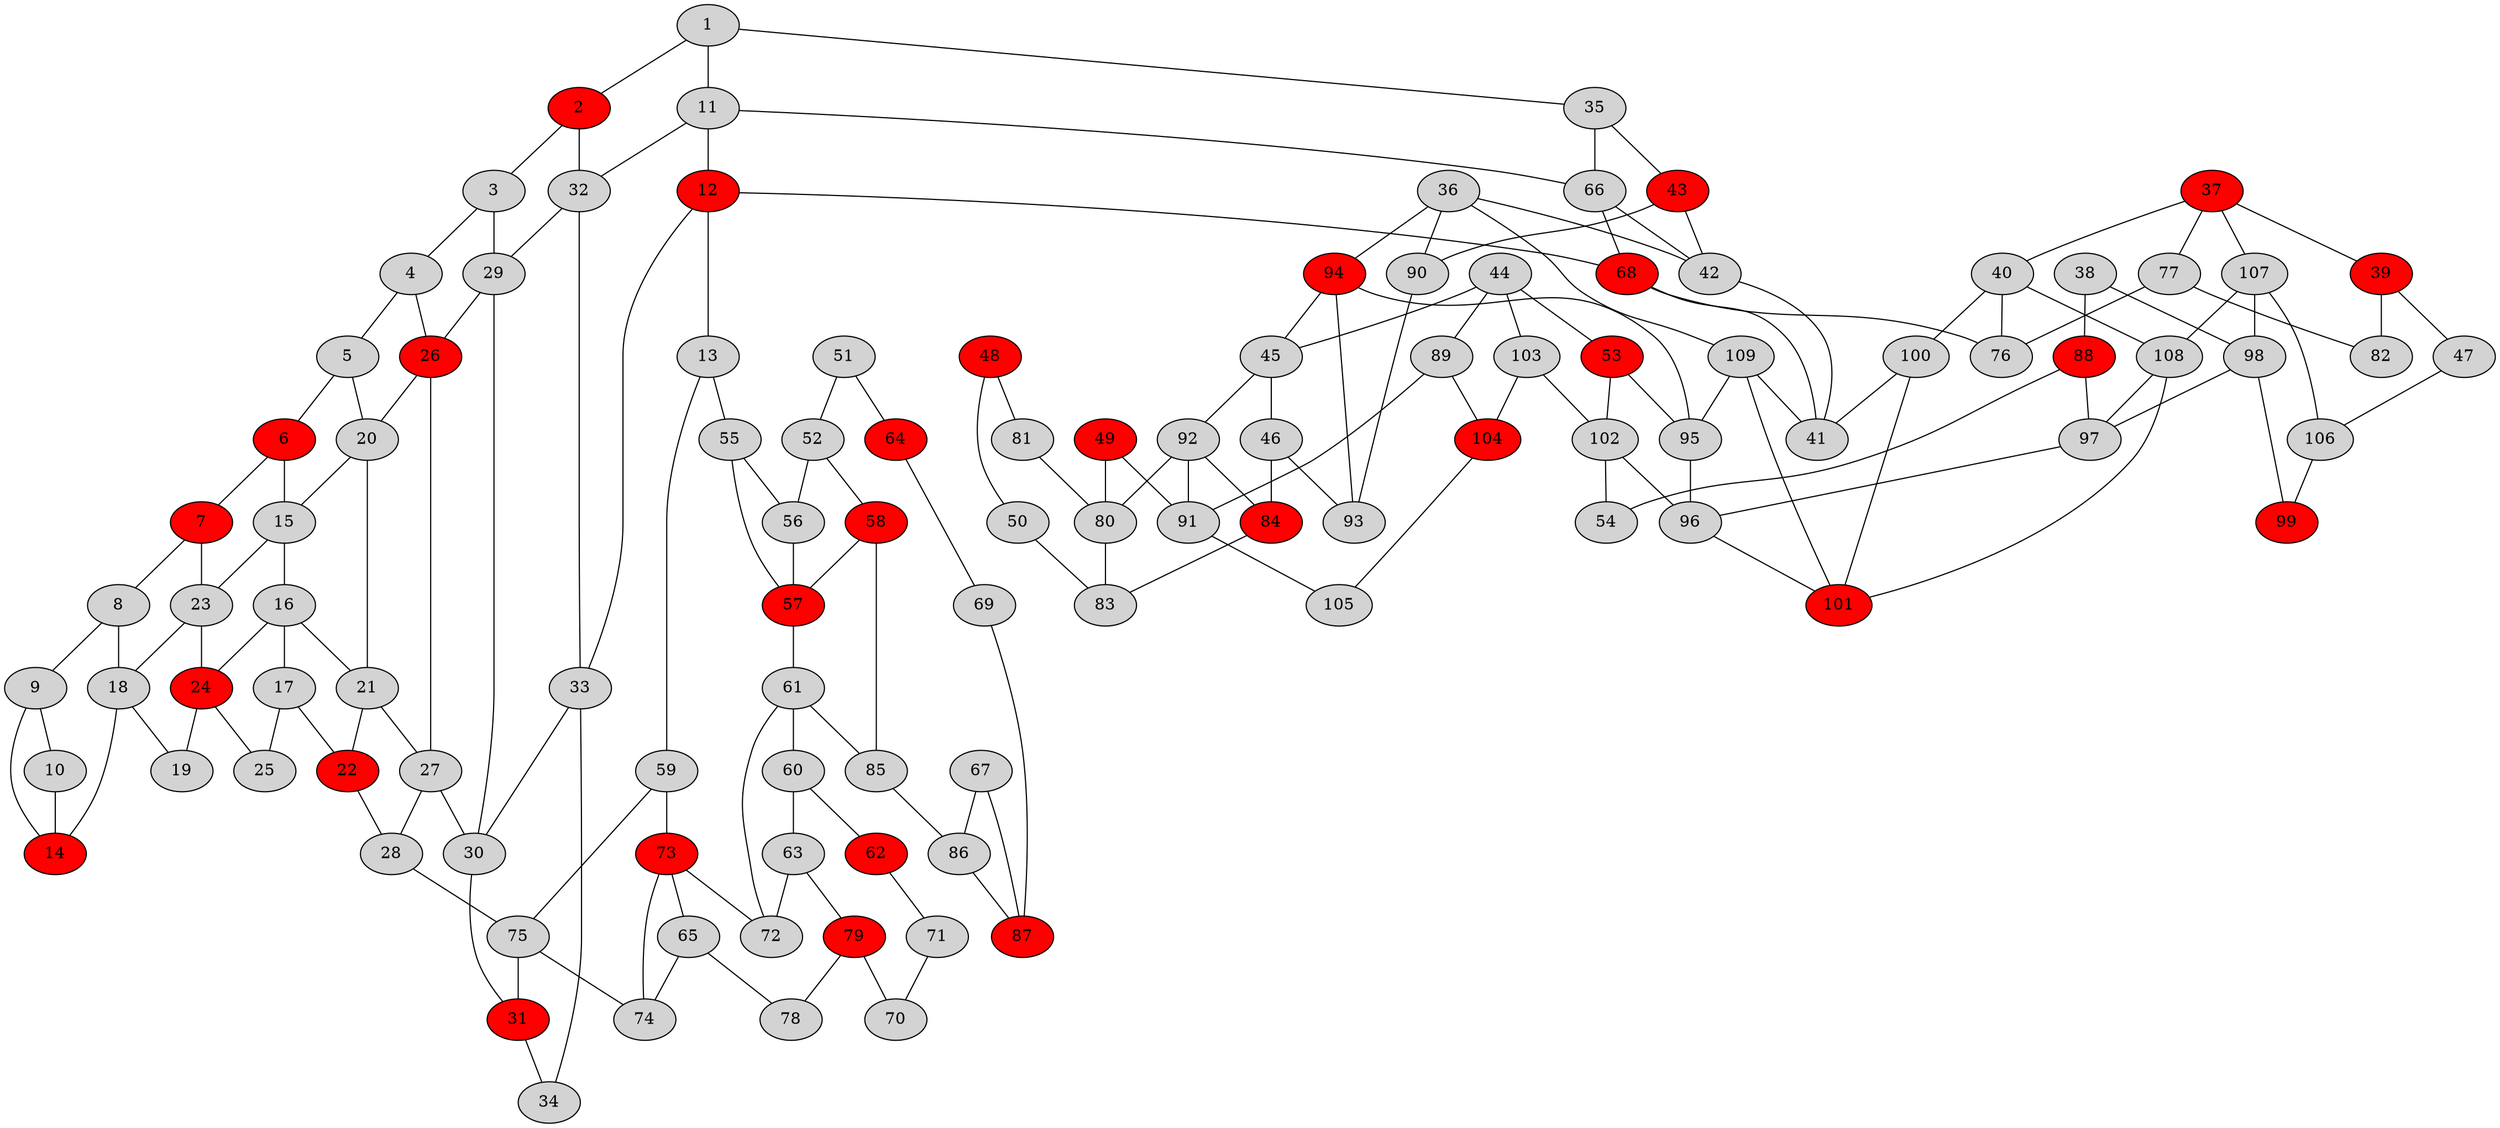 graph {
	1 [style=filled]
	2 [fillcolor=red style=filled]
	11 [style=filled]
	35 [style=filled]
	3 [style=filled]
	32 [style=filled]
	4 [style=filled]
	29 [style=filled]
	5 [style=filled]
	26 [fillcolor=red style=filled]
	6 [fillcolor=red style=filled]
	20 [style=filled]
	7 [fillcolor=red style=filled]
	15 [style=filled]
	8 [style=filled]
	23 [style=filled]
	9 [style=filled]
	18 [style=filled]
	10 [style=filled]
	14 [fillcolor=red style=filled]
	12 [fillcolor=red style=filled]
	66 [style=filled]
	13 [style=filled]
	33 [style=filled]
	68 [fillcolor=red style=filled]
	55 [style=filled]
	59 [style=filled]
	16 [style=filled]
	17 [style=filled]
	21 [style=filled]
	24 [fillcolor=red style=filled]
	22 [fillcolor=red style=filled]
	25 [style=filled]
	19 [style=filled]
	27 [style=filled]
	28 [style=filled]
	30 [style=filled]
	75 [style=filled]
	31 [fillcolor=red style=filled]
	34 [style=filled]
	43 [fillcolor=red style=filled]
	36 [style=filled]
	42 [style=filled]
	94 [fillcolor=red style=filled]
	109 [style=filled]
	90 [style=filled]
	37 [fillcolor=red style=filled]
	39 [fillcolor=red style=filled]
	40 [style=filled]
	107 [style=filled]
	77 [style=filled]
	38 [style=filled]
	88 [fillcolor=red style=filled]
	98 [style=filled]
	47 [style=filled]
	82 [style=filled]
	100 [style=filled]
	108 [style=filled]
	76 [style=filled]
	41 [style=filled]
	44 [style=filled]
	89 [style=filled]
	45 [style=filled]
	53 [fillcolor=red style=filled]
	103 [style=filled]
	92 [style=filled]
	46 [style=filled]
	84 [fillcolor=red style=filled]
	93 [style=filled]
	106 [style=filled]
	48 [fillcolor=red style=filled]
	50 [style=filled]
	81 [style=filled]
	49 [fillcolor=red style=filled]
	91 [style=filled]
	80 [style=filled]
	83 [style=filled]
	51 [style=filled]
	52 [style=filled]
	64 [fillcolor=red style=filled]
	56 [style=filled]
	58 [fillcolor=red style=filled]
	95 [style=filled]
	102 [style=filled]
	54 [style=filled]
	57 [fillcolor=red style=filled]
	61 [style=filled]
	85 [style=filled]
	73 [fillcolor=red style=filled]
	60 [style=filled]
	62 [fillcolor=red style=filled]
	63 [style=filled]
	72 [style=filled]
	71 [style=filled]
	79 [fillcolor=red style=filled]
	69 [style=filled]
	65 [style=filled]
	74 [style=filled]
	78 [style=filled]
	67 [style=filled]
	86 [style=filled]
	87 [fillcolor=red style=filled]
	70 [style=filled]
	97 [style=filled]
	104 [fillcolor=red style=filled]
	105 [style=filled]
	96 [style=filled]
	101 [fillcolor=red style=filled]
	99 [fillcolor=red style=filled]
	1 -- 2
	1 -- 11
	1 -- 35
	2 -- 3
	2 -- 32
	11 -- 12
	11 -- 32
	11 -- 66
	35 -- 43
	35 -- 66
	3 -- 4
	3 -- 29
	32 -- 29
	32 -- 33
	4 -- 5
	4 -- 26
	29 -- 26
	29 -- 30
	5 -- 6
	5 -- 20
	26 -- 20
	26 -- 27
	6 -- 7
	6 -- 15
	20 -- 15
	20 -- 21
	7 -- 8
	7 -- 23
	15 -- 16
	15 -- 23
	8 -- 9
	8 -- 18
	23 -- 18
	23 -- 24
	9 -- 10
	9 -- 14
	18 -- 14
	18 -- 19
	10 -- 14
	12 -- 13
	12 -- 33
	12 -- 68
	66 -- 42
	66 -- 68
	13 -- 55
	13 -- 59
	33 -- 30
	33 -- 34
	68 -- 41
	68 -- 76
	55 -- 56
	55 -- 57
	59 -- 73
	59 -- 75
	16 -- 17
	16 -- 21
	16 -- 24
	17 -- 22
	17 -- 25
	21 -- 22
	21 -- 27
	24 -- 19
	24 -- 25
	22 -- 28
	27 -- 28
	27 -- 30
	28 -- 75
	30 -- 31
	75 -- 31
	75 -- 74
	31 -- 34
	43 -- 42
	43 -- 90
	36 -- 42
	36 -- 94
	36 -- 109
	36 -- 90
	42 -- 41
	94 -- 45
	94 -- 93
	94 -- 95
	109 -- 41
	109 -- 95
	109 -- 101
	90 -- 93
	37 -- 39
	37 -- 40
	37 -- 107
	37 -- 77
	39 -- 47
	39 -- 82
	40 -- 100
	40 -- 108
	40 -- 76
	107 -- 98
	107 -- 106
	107 -- 108
	77 -- 76
	77 -- 82
	38 -- 88
	38 -- 98
	88 -- 54
	88 -- 97
	98 -- 97
	98 -- 99
	47 -- 106
	100 -- 41
	100 -- 101
	108 -- 97
	108 -- 101
	44 -- 89
	44 -- 45
	44 -- 53
	44 -- 103
	89 -- 91
	89 -- 104
	45 -- 92
	45 -- 46
	53 -- 95
	53 -- 102
	103 -- 102
	103 -- 104
	92 -- 80
	92 -- 84
	92 -- 91
	46 -- 84
	46 -- 93
	84 -- 83
	106 -- 99
	48 -- 50
	48 -- 81
	50 -- 83
	81 -- 80
	49 -- 91
	49 -- 80
	91 -- 105
	80 -- 83
	51 -- 52
	51 -- 64
	52 -- 56
	52 -- 58
	64 -- 69
	56 -- 57
	58 -- 57
	58 -- 85
	95 -- 96
	102 -- 54
	102 -- 96
	57 -- 61
	61 -- 60
	61 -- 85
	61 -- 72
	85 -- 86
	73 -- 65
	73 -- 72
	73 -- 74
	60 -- 62
	60 -- 63
	62 -- 71
	63 -- 72
	63 -- 79
	71 -- 70
	79 -- 70
	79 -- 78
	69 -- 87
	65 -- 74
	65 -- 78
	67 -- 86
	67 -- 87
	86 -- 87
	97 -- 96
	104 -- 105
	96 -- 101
}
